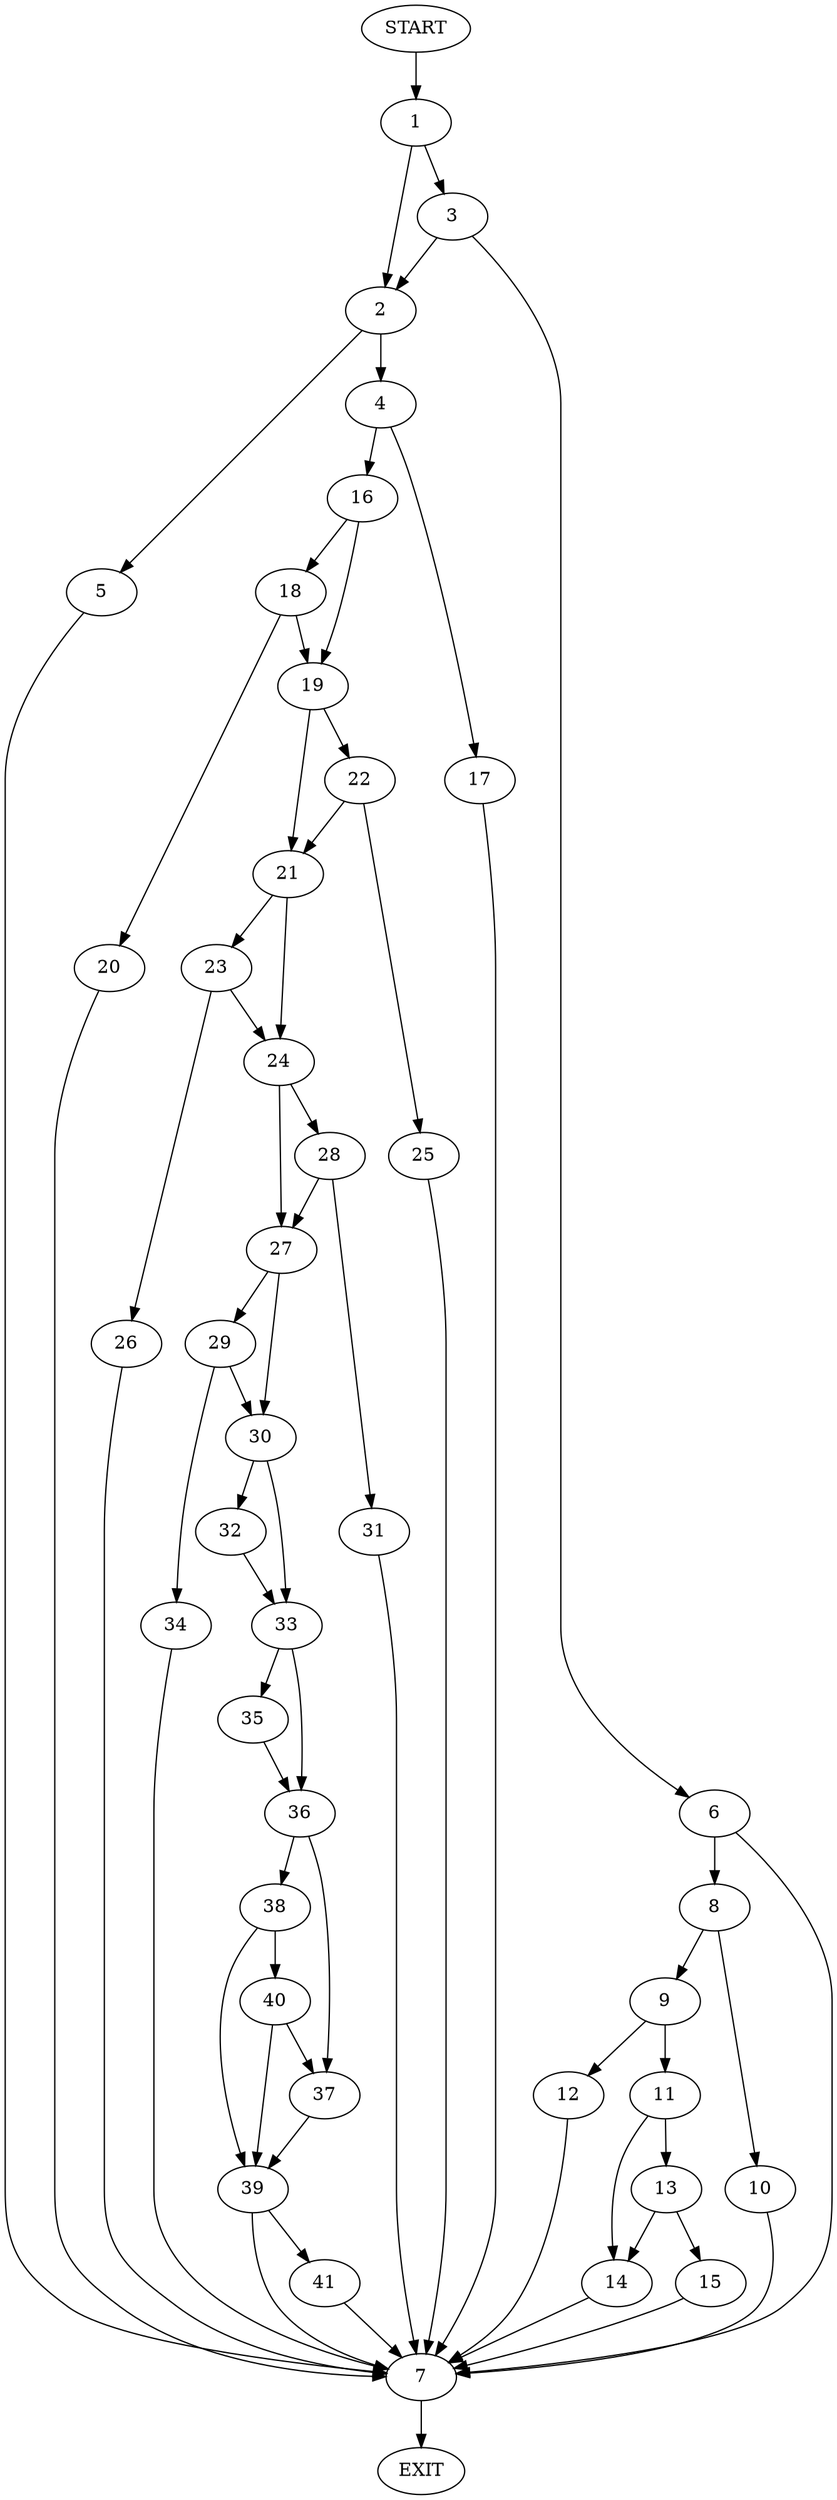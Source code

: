 digraph {
0 [label="START"]
42 [label="EXIT"]
0 -> 1
1 -> 2
1 -> 3
2 -> 4
2 -> 5
3 -> 2
3 -> 6
6 -> 7
6 -> 8
8 -> 9
8 -> 10
7 -> 42
9 -> 11
9 -> 12
10 -> 7
11 -> 13
11 -> 14
12 -> 7
14 -> 7
13 -> 14
13 -> 15
15 -> 7
4 -> 16
4 -> 17
5 -> 7
16 -> 18
16 -> 19
17 -> 7
18 -> 20
18 -> 19
19 -> 21
19 -> 22
20 -> 7
21 -> 23
21 -> 24
22 -> 25
22 -> 21
25 -> 7
23 -> 26
23 -> 24
24 -> 27
24 -> 28
26 -> 7
27 -> 29
27 -> 30
28 -> 27
28 -> 31
31 -> 7
30 -> 32
30 -> 33
29 -> 30
29 -> 34
34 -> 7
33 -> 35
33 -> 36
32 -> 33
35 -> 36
36 -> 37
36 -> 38
37 -> 39
38 -> 40
38 -> 39
40 -> 37
40 -> 39
39 -> 7
39 -> 41
41 -> 7
}

